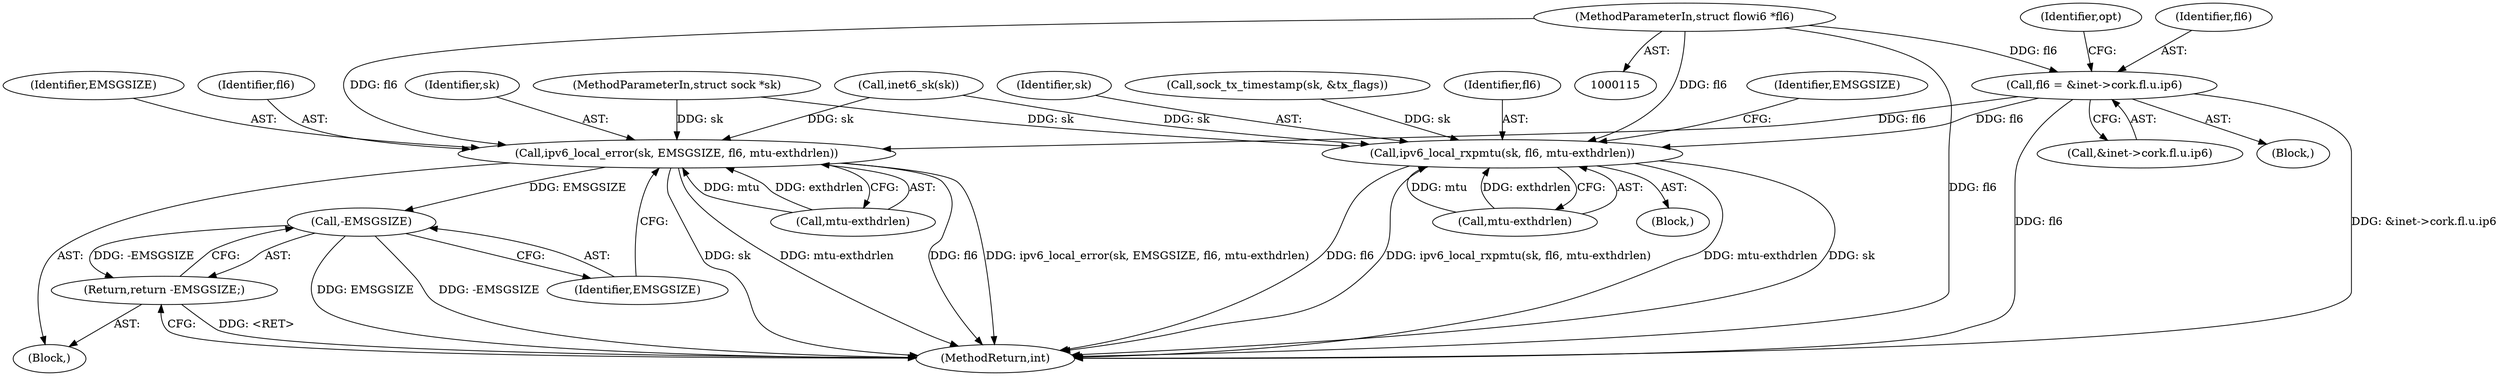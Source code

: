 digraph "0_linux_75a493e60ac4bbe2e977e7129d6d8cbb0dd236be@pointer" {
"1000538" [label="(Call,fl6 = &inet->cork.fl.u.ip6)"];
"1000124" [label="(MethodParameterIn,struct flowi6 *fl6)"];
"1000628" [label="(Call,ipv6_local_error(sk, EMSGSIZE, fl6, mtu-exthdrlen))"];
"1000636" [label="(Call,-EMSGSIZE)"];
"1000635" [label="(Return,return -EMSGSIZE;)"];
"1000675" [label="(Call,ipv6_local_rxpmtu(sk, fl6, mtu-exthdrlen))"];
"1000538" [label="(Call,fl6 = &inet->cork.fl.u.ip6)"];
"1000539" [label="(Identifier,fl6)"];
"1000631" [label="(Identifier,fl6)"];
"1000676" [label="(Identifier,sk)"];
"1000551" [label="(Identifier,opt)"];
"1000124" [label="(MethodParameterIn,struct flowi6 *fl6)"];
"1000137" [label="(Call,inet6_sk(sk))"];
"1000644" [label="(Call,sock_tx_timestamp(sk, &tx_flags))"];
"1000636" [label="(Call,-EMSGSIZE)"];
"1000116" [label="(MethodParameterIn,struct sock *sk)"];
"1001327" [label="(MethodReturn,int)"];
"1000677" [label="(Identifier,fl6)"];
"1000675" [label="(Call,ipv6_local_rxpmtu(sk, fl6, mtu-exthdrlen))"];
"1000674" [label="(Block,)"];
"1000628" [label="(Call,ipv6_local_error(sk, EMSGSIZE, fl6, mtu-exthdrlen))"];
"1000540" [label="(Call,&inet->cork.fl.u.ip6)"];
"1000678" [label="(Call,mtu-exthdrlen)"];
"1000632" [label="(Call,mtu-exthdrlen)"];
"1000635" [label="(Return,return -EMSGSIZE;)"];
"1000630" [label="(Identifier,EMSGSIZE)"];
"1000637" [label="(Identifier,EMSGSIZE)"];
"1000627" [label="(Block,)"];
"1000530" [label="(Block,)"];
"1000683" [label="(Identifier,EMSGSIZE)"];
"1000629" [label="(Identifier,sk)"];
"1000538" -> "1000530"  [label="AST: "];
"1000538" -> "1000540"  [label="CFG: "];
"1000539" -> "1000538"  [label="AST: "];
"1000540" -> "1000538"  [label="AST: "];
"1000551" -> "1000538"  [label="CFG: "];
"1000538" -> "1001327"  [label="DDG: &inet->cork.fl.u.ip6"];
"1000538" -> "1001327"  [label="DDG: fl6"];
"1000124" -> "1000538"  [label="DDG: fl6"];
"1000538" -> "1000628"  [label="DDG: fl6"];
"1000538" -> "1000675"  [label="DDG: fl6"];
"1000124" -> "1000115"  [label="AST: "];
"1000124" -> "1001327"  [label="DDG: fl6"];
"1000124" -> "1000628"  [label="DDG: fl6"];
"1000124" -> "1000675"  [label="DDG: fl6"];
"1000628" -> "1000627"  [label="AST: "];
"1000628" -> "1000632"  [label="CFG: "];
"1000629" -> "1000628"  [label="AST: "];
"1000630" -> "1000628"  [label="AST: "];
"1000631" -> "1000628"  [label="AST: "];
"1000632" -> "1000628"  [label="AST: "];
"1000637" -> "1000628"  [label="CFG: "];
"1000628" -> "1001327"  [label="DDG: sk"];
"1000628" -> "1001327"  [label="DDG: mtu-exthdrlen"];
"1000628" -> "1001327"  [label="DDG: fl6"];
"1000628" -> "1001327"  [label="DDG: ipv6_local_error(sk, EMSGSIZE, fl6, mtu-exthdrlen)"];
"1000137" -> "1000628"  [label="DDG: sk"];
"1000116" -> "1000628"  [label="DDG: sk"];
"1000632" -> "1000628"  [label="DDG: mtu"];
"1000632" -> "1000628"  [label="DDG: exthdrlen"];
"1000628" -> "1000636"  [label="DDG: EMSGSIZE"];
"1000636" -> "1000635"  [label="AST: "];
"1000636" -> "1000637"  [label="CFG: "];
"1000637" -> "1000636"  [label="AST: "];
"1000635" -> "1000636"  [label="CFG: "];
"1000636" -> "1001327"  [label="DDG: EMSGSIZE"];
"1000636" -> "1001327"  [label="DDG: -EMSGSIZE"];
"1000636" -> "1000635"  [label="DDG: -EMSGSIZE"];
"1000635" -> "1000627"  [label="AST: "];
"1001327" -> "1000635"  [label="CFG: "];
"1000635" -> "1001327"  [label="DDG: <RET>"];
"1000675" -> "1000674"  [label="AST: "];
"1000675" -> "1000678"  [label="CFG: "];
"1000676" -> "1000675"  [label="AST: "];
"1000677" -> "1000675"  [label="AST: "];
"1000678" -> "1000675"  [label="AST: "];
"1000683" -> "1000675"  [label="CFG: "];
"1000675" -> "1001327"  [label="DDG: mtu-exthdrlen"];
"1000675" -> "1001327"  [label="DDG: sk"];
"1000675" -> "1001327"  [label="DDG: fl6"];
"1000675" -> "1001327"  [label="DDG: ipv6_local_rxpmtu(sk, fl6, mtu-exthdrlen)"];
"1000644" -> "1000675"  [label="DDG: sk"];
"1000137" -> "1000675"  [label="DDG: sk"];
"1000116" -> "1000675"  [label="DDG: sk"];
"1000678" -> "1000675"  [label="DDG: mtu"];
"1000678" -> "1000675"  [label="DDG: exthdrlen"];
}
